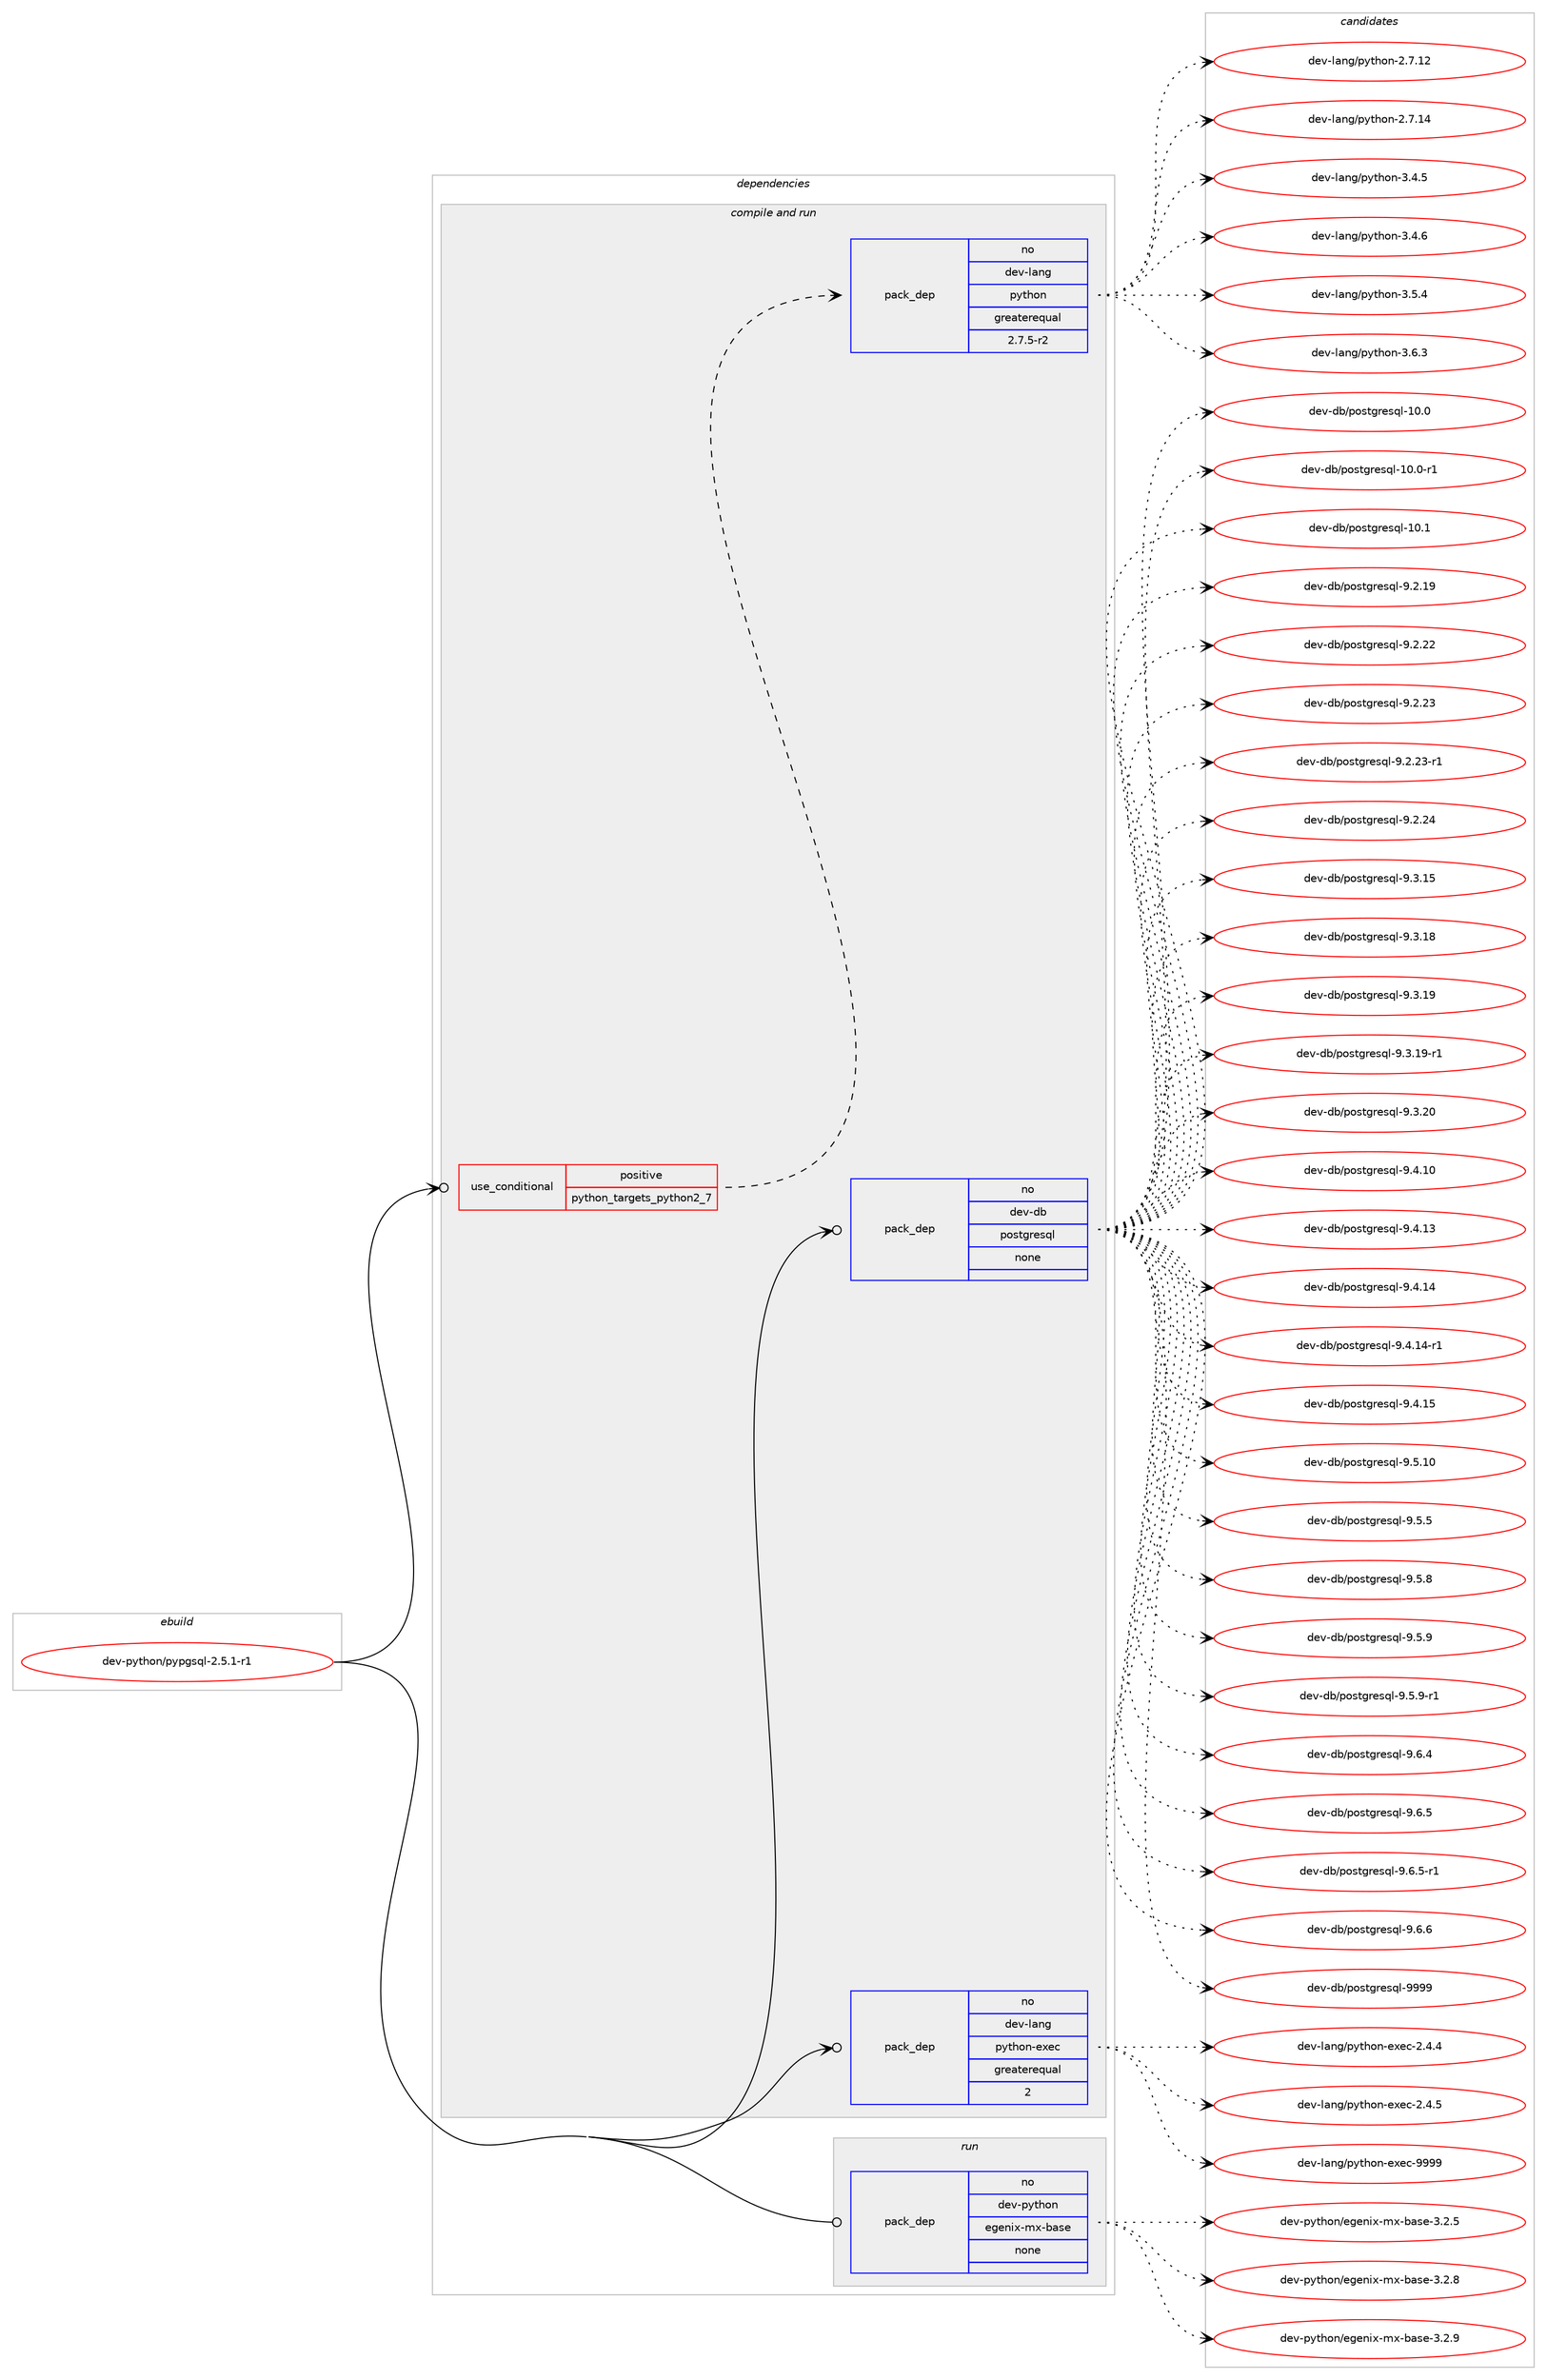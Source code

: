 digraph prolog {

# *************
# Graph options
# *************

newrank=true;
concentrate=true;
compound=true;
graph [rankdir=LR,fontname=Helvetica,fontsize=10,ranksep=1.5];#, ranksep=2.5, nodesep=0.2];
edge  [arrowhead=vee];
node  [fontname=Helvetica,fontsize=10];

# **********
# The ebuild
# **********

subgraph cluster_leftcol {
color=gray;
rank=same;
label=<<i>ebuild</i>>;
id [label="dev-python/pypgsql-2.5.1-r1", color=red, width=4, href="../dev-python/pypgsql-2.5.1-r1.svg"];
}

# ****************
# The dependencies
# ****************

subgraph cluster_midcol {
color=gray;
label=<<i>dependencies</i>>;
subgraph cluster_compile {
fillcolor="#eeeeee";
style=filled;
label=<<i>compile</i>>;
}
subgraph cluster_compileandrun {
fillcolor="#eeeeee";
style=filled;
label=<<i>compile and run</i>>;
subgraph cond39056 {
dependency178257 [label=<<TABLE BORDER="0" CELLBORDER="1" CELLSPACING="0" CELLPADDING="4"><TR><TD ROWSPAN="3" CELLPADDING="10">use_conditional</TD></TR><TR><TD>positive</TD></TR><TR><TD>python_targets_python2_7</TD></TR></TABLE>>, shape=none, color=red];
subgraph pack135282 {
dependency178258 [label=<<TABLE BORDER="0" CELLBORDER="1" CELLSPACING="0" CELLPADDING="4" WIDTH="220"><TR><TD ROWSPAN="6" CELLPADDING="30">pack_dep</TD></TR><TR><TD WIDTH="110">no</TD></TR><TR><TD>dev-lang</TD></TR><TR><TD>python</TD></TR><TR><TD>greaterequal</TD></TR><TR><TD>2.7.5-r2</TD></TR></TABLE>>, shape=none, color=blue];
}
dependency178257:e -> dependency178258:w [weight=20,style="dashed",arrowhead="vee"];
}
id:e -> dependency178257:w [weight=20,style="solid",arrowhead="odotvee"];
subgraph pack135283 {
dependency178259 [label=<<TABLE BORDER="0" CELLBORDER="1" CELLSPACING="0" CELLPADDING="4" WIDTH="220"><TR><TD ROWSPAN="6" CELLPADDING="30">pack_dep</TD></TR><TR><TD WIDTH="110">no</TD></TR><TR><TD>dev-db</TD></TR><TR><TD>postgresql</TD></TR><TR><TD>none</TD></TR><TR><TD></TD></TR></TABLE>>, shape=none, color=blue];
}
id:e -> dependency178259:w [weight=20,style="solid",arrowhead="odotvee"];
subgraph pack135284 {
dependency178260 [label=<<TABLE BORDER="0" CELLBORDER="1" CELLSPACING="0" CELLPADDING="4" WIDTH="220"><TR><TD ROWSPAN="6" CELLPADDING="30">pack_dep</TD></TR><TR><TD WIDTH="110">no</TD></TR><TR><TD>dev-lang</TD></TR><TR><TD>python-exec</TD></TR><TR><TD>greaterequal</TD></TR><TR><TD>2</TD></TR></TABLE>>, shape=none, color=blue];
}
id:e -> dependency178260:w [weight=20,style="solid",arrowhead="odotvee"];
}
subgraph cluster_run {
fillcolor="#eeeeee";
style=filled;
label=<<i>run</i>>;
subgraph pack135285 {
dependency178261 [label=<<TABLE BORDER="0" CELLBORDER="1" CELLSPACING="0" CELLPADDING="4" WIDTH="220"><TR><TD ROWSPAN="6" CELLPADDING="30">pack_dep</TD></TR><TR><TD WIDTH="110">no</TD></TR><TR><TD>dev-python</TD></TR><TR><TD>egenix-mx-base</TD></TR><TR><TD>none</TD></TR><TR><TD></TD></TR></TABLE>>, shape=none, color=blue];
}
id:e -> dependency178261:w [weight=20,style="solid",arrowhead="odot"];
}
}

# **************
# The candidates
# **************

subgraph cluster_choices {
rank=same;
color=gray;
label=<<i>candidates</i>>;

subgraph choice135282 {
color=black;
nodesep=1;
choice10010111845108971101034711212111610411111045504655464950 [label="dev-lang/python-2.7.12", color=red, width=4,href="../dev-lang/python-2.7.12.svg"];
choice10010111845108971101034711212111610411111045504655464952 [label="dev-lang/python-2.7.14", color=red, width=4,href="../dev-lang/python-2.7.14.svg"];
choice100101118451089711010347112121116104111110455146524653 [label="dev-lang/python-3.4.5", color=red, width=4,href="../dev-lang/python-3.4.5.svg"];
choice100101118451089711010347112121116104111110455146524654 [label="dev-lang/python-3.4.6", color=red, width=4,href="../dev-lang/python-3.4.6.svg"];
choice100101118451089711010347112121116104111110455146534652 [label="dev-lang/python-3.5.4", color=red, width=4,href="../dev-lang/python-3.5.4.svg"];
choice100101118451089711010347112121116104111110455146544651 [label="dev-lang/python-3.6.3", color=red, width=4,href="../dev-lang/python-3.6.3.svg"];
dependency178258:e -> choice10010111845108971101034711212111610411111045504655464950:w [style=dotted,weight="100"];
dependency178258:e -> choice10010111845108971101034711212111610411111045504655464952:w [style=dotted,weight="100"];
dependency178258:e -> choice100101118451089711010347112121116104111110455146524653:w [style=dotted,weight="100"];
dependency178258:e -> choice100101118451089711010347112121116104111110455146524654:w [style=dotted,weight="100"];
dependency178258:e -> choice100101118451089711010347112121116104111110455146534652:w [style=dotted,weight="100"];
dependency178258:e -> choice100101118451089711010347112121116104111110455146544651:w [style=dotted,weight="100"];
}
subgraph choice135283 {
color=black;
nodesep=1;
choice1001011184510098471121111151161031141011151131084549484648 [label="dev-db/postgresql-10.0", color=red, width=4,href="../dev-db/postgresql-10.0.svg"];
choice10010111845100984711211111511610311410111511310845494846484511449 [label="dev-db/postgresql-10.0-r1", color=red, width=4,href="../dev-db/postgresql-10.0-r1.svg"];
choice1001011184510098471121111151161031141011151131084549484649 [label="dev-db/postgresql-10.1", color=red, width=4,href="../dev-db/postgresql-10.1.svg"];
choice10010111845100984711211111511610311410111511310845574650464957 [label="dev-db/postgresql-9.2.19", color=red, width=4,href="../dev-db/postgresql-9.2.19.svg"];
choice10010111845100984711211111511610311410111511310845574650465050 [label="dev-db/postgresql-9.2.22", color=red, width=4,href="../dev-db/postgresql-9.2.22.svg"];
choice10010111845100984711211111511610311410111511310845574650465051 [label="dev-db/postgresql-9.2.23", color=red, width=4,href="../dev-db/postgresql-9.2.23.svg"];
choice100101118451009847112111115116103114101115113108455746504650514511449 [label="dev-db/postgresql-9.2.23-r1", color=red, width=4,href="../dev-db/postgresql-9.2.23-r1.svg"];
choice10010111845100984711211111511610311410111511310845574650465052 [label="dev-db/postgresql-9.2.24", color=red, width=4,href="../dev-db/postgresql-9.2.24.svg"];
choice10010111845100984711211111511610311410111511310845574651464953 [label="dev-db/postgresql-9.3.15", color=red, width=4,href="../dev-db/postgresql-9.3.15.svg"];
choice10010111845100984711211111511610311410111511310845574651464956 [label="dev-db/postgresql-9.3.18", color=red, width=4,href="../dev-db/postgresql-9.3.18.svg"];
choice10010111845100984711211111511610311410111511310845574651464957 [label="dev-db/postgresql-9.3.19", color=red, width=4,href="../dev-db/postgresql-9.3.19.svg"];
choice100101118451009847112111115116103114101115113108455746514649574511449 [label="dev-db/postgresql-9.3.19-r1", color=red, width=4,href="../dev-db/postgresql-9.3.19-r1.svg"];
choice10010111845100984711211111511610311410111511310845574651465048 [label="dev-db/postgresql-9.3.20", color=red, width=4,href="../dev-db/postgresql-9.3.20.svg"];
choice10010111845100984711211111511610311410111511310845574652464948 [label="dev-db/postgresql-9.4.10", color=red, width=4,href="../dev-db/postgresql-9.4.10.svg"];
choice10010111845100984711211111511610311410111511310845574652464951 [label="dev-db/postgresql-9.4.13", color=red, width=4,href="../dev-db/postgresql-9.4.13.svg"];
choice10010111845100984711211111511610311410111511310845574652464952 [label="dev-db/postgresql-9.4.14", color=red, width=4,href="../dev-db/postgresql-9.4.14.svg"];
choice100101118451009847112111115116103114101115113108455746524649524511449 [label="dev-db/postgresql-9.4.14-r1", color=red, width=4,href="../dev-db/postgresql-9.4.14-r1.svg"];
choice10010111845100984711211111511610311410111511310845574652464953 [label="dev-db/postgresql-9.4.15", color=red, width=4,href="../dev-db/postgresql-9.4.15.svg"];
choice10010111845100984711211111511610311410111511310845574653464948 [label="dev-db/postgresql-9.5.10", color=red, width=4,href="../dev-db/postgresql-9.5.10.svg"];
choice100101118451009847112111115116103114101115113108455746534653 [label="dev-db/postgresql-9.5.5", color=red, width=4,href="../dev-db/postgresql-9.5.5.svg"];
choice100101118451009847112111115116103114101115113108455746534656 [label="dev-db/postgresql-9.5.8", color=red, width=4,href="../dev-db/postgresql-9.5.8.svg"];
choice100101118451009847112111115116103114101115113108455746534657 [label="dev-db/postgresql-9.5.9", color=red, width=4,href="../dev-db/postgresql-9.5.9.svg"];
choice1001011184510098471121111151161031141011151131084557465346574511449 [label="dev-db/postgresql-9.5.9-r1", color=red, width=4,href="../dev-db/postgresql-9.5.9-r1.svg"];
choice100101118451009847112111115116103114101115113108455746544652 [label="dev-db/postgresql-9.6.4", color=red, width=4,href="../dev-db/postgresql-9.6.4.svg"];
choice100101118451009847112111115116103114101115113108455746544653 [label="dev-db/postgresql-9.6.5", color=red, width=4,href="../dev-db/postgresql-9.6.5.svg"];
choice1001011184510098471121111151161031141011151131084557465446534511449 [label="dev-db/postgresql-9.6.5-r1", color=red, width=4,href="../dev-db/postgresql-9.6.5-r1.svg"];
choice100101118451009847112111115116103114101115113108455746544654 [label="dev-db/postgresql-9.6.6", color=red, width=4,href="../dev-db/postgresql-9.6.6.svg"];
choice1001011184510098471121111151161031141011151131084557575757 [label="dev-db/postgresql-9999", color=red, width=4,href="../dev-db/postgresql-9999.svg"];
dependency178259:e -> choice1001011184510098471121111151161031141011151131084549484648:w [style=dotted,weight="100"];
dependency178259:e -> choice10010111845100984711211111511610311410111511310845494846484511449:w [style=dotted,weight="100"];
dependency178259:e -> choice1001011184510098471121111151161031141011151131084549484649:w [style=dotted,weight="100"];
dependency178259:e -> choice10010111845100984711211111511610311410111511310845574650464957:w [style=dotted,weight="100"];
dependency178259:e -> choice10010111845100984711211111511610311410111511310845574650465050:w [style=dotted,weight="100"];
dependency178259:e -> choice10010111845100984711211111511610311410111511310845574650465051:w [style=dotted,weight="100"];
dependency178259:e -> choice100101118451009847112111115116103114101115113108455746504650514511449:w [style=dotted,weight="100"];
dependency178259:e -> choice10010111845100984711211111511610311410111511310845574650465052:w [style=dotted,weight="100"];
dependency178259:e -> choice10010111845100984711211111511610311410111511310845574651464953:w [style=dotted,weight="100"];
dependency178259:e -> choice10010111845100984711211111511610311410111511310845574651464956:w [style=dotted,weight="100"];
dependency178259:e -> choice10010111845100984711211111511610311410111511310845574651464957:w [style=dotted,weight="100"];
dependency178259:e -> choice100101118451009847112111115116103114101115113108455746514649574511449:w [style=dotted,weight="100"];
dependency178259:e -> choice10010111845100984711211111511610311410111511310845574651465048:w [style=dotted,weight="100"];
dependency178259:e -> choice10010111845100984711211111511610311410111511310845574652464948:w [style=dotted,weight="100"];
dependency178259:e -> choice10010111845100984711211111511610311410111511310845574652464951:w [style=dotted,weight="100"];
dependency178259:e -> choice10010111845100984711211111511610311410111511310845574652464952:w [style=dotted,weight="100"];
dependency178259:e -> choice100101118451009847112111115116103114101115113108455746524649524511449:w [style=dotted,weight="100"];
dependency178259:e -> choice10010111845100984711211111511610311410111511310845574652464953:w [style=dotted,weight="100"];
dependency178259:e -> choice10010111845100984711211111511610311410111511310845574653464948:w [style=dotted,weight="100"];
dependency178259:e -> choice100101118451009847112111115116103114101115113108455746534653:w [style=dotted,weight="100"];
dependency178259:e -> choice100101118451009847112111115116103114101115113108455746534656:w [style=dotted,weight="100"];
dependency178259:e -> choice100101118451009847112111115116103114101115113108455746534657:w [style=dotted,weight="100"];
dependency178259:e -> choice1001011184510098471121111151161031141011151131084557465346574511449:w [style=dotted,weight="100"];
dependency178259:e -> choice100101118451009847112111115116103114101115113108455746544652:w [style=dotted,weight="100"];
dependency178259:e -> choice100101118451009847112111115116103114101115113108455746544653:w [style=dotted,weight="100"];
dependency178259:e -> choice1001011184510098471121111151161031141011151131084557465446534511449:w [style=dotted,weight="100"];
dependency178259:e -> choice100101118451009847112111115116103114101115113108455746544654:w [style=dotted,weight="100"];
dependency178259:e -> choice1001011184510098471121111151161031141011151131084557575757:w [style=dotted,weight="100"];
}
subgraph choice135284 {
color=black;
nodesep=1;
choice1001011184510897110103471121211161041111104510112010199455046524652 [label="dev-lang/python-exec-2.4.4", color=red, width=4,href="../dev-lang/python-exec-2.4.4.svg"];
choice1001011184510897110103471121211161041111104510112010199455046524653 [label="dev-lang/python-exec-2.4.5", color=red, width=4,href="../dev-lang/python-exec-2.4.5.svg"];
choice10010111845108971101034711212111610411111045101120101994557575757 [label="dev-lang/python-exec-9999", color=red, width=4,href="../dev-lang/python-exec-9999.svg"];
dependency178260:e -> choice1001011184510897110103471121211161041111104510112010199455046524652:w [style=dotted,weight="100"];
dependency178260:e -> choice1001011184510897110103471121211161041111104510112010199455046524653:w [style=dotted,weight="100"];
dependency178260:e -> choice10010111845108971101034711212111610411111045101120101994557575757:w [style=dotted,weight="100"];
}
subgraph choice135285 {
color=black;
nodesep=1;
choice100101118451121211161041111104710110310111010512045109120459897115101455146504653 [label="dev-python/egenix-mx-base-3.2.5", color=red, width=4,href="../dev-python/egenix-mx-base-3.2.5.svg"];
choice100101118451121211161041111104710110310111010512045109120459897115101455146504656 [label="dev-python/egenix-mx-base-3.2.8", color=red, width=4,href="../dev-python/egenix-mx-base-3.2.8.svg"];
choice100101118451121211161041111104710110310111010512045109120459897115101455146504657 [label="dev-python/egenix-mx-base-3.2.9", color=red, width=4,href="../dev-python/egenix-mx-base-3.2.9.svg"];
dependency178261:e -> choice100101118451121211161041111104710110310111010512045109120459897115101455146504653:w [style=dotted,weight="100"];
dependency178261:e -> choice100101118451121211161041111104710110310111010512045109120459897115101455146504656:w [style=dotted,weight="100"];
dependency178261:e -> choice100101118451121211161041111104710110310111010512045109120459897115101455146504657:w [style=dotted,weight="100"];
}
}

}
